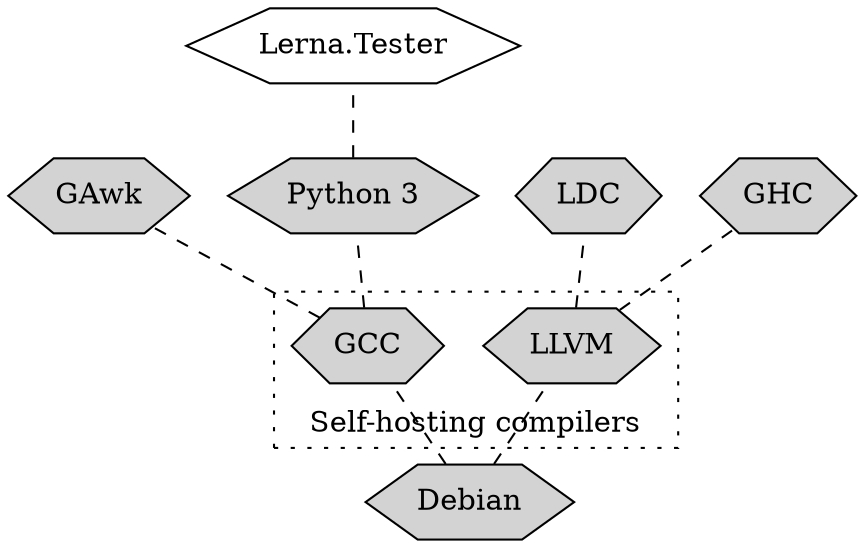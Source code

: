 graph {
    rankdir = BT
    node [shape=hexagon]
    edge [style=dashed]
    "Lerna.Tester"
    node [style=filled]
    subgraph cluster_shc {
        label = "Self-hosting compilers"
        style = dotted
        GCC, LLVM
    }
    Debian -- {GCC LLVM}
    GCC -- {GAwk "Python 3"}
    LLVM -- {LDC GHC}
    "Python 3" -- "Lerna.Tester"
}
